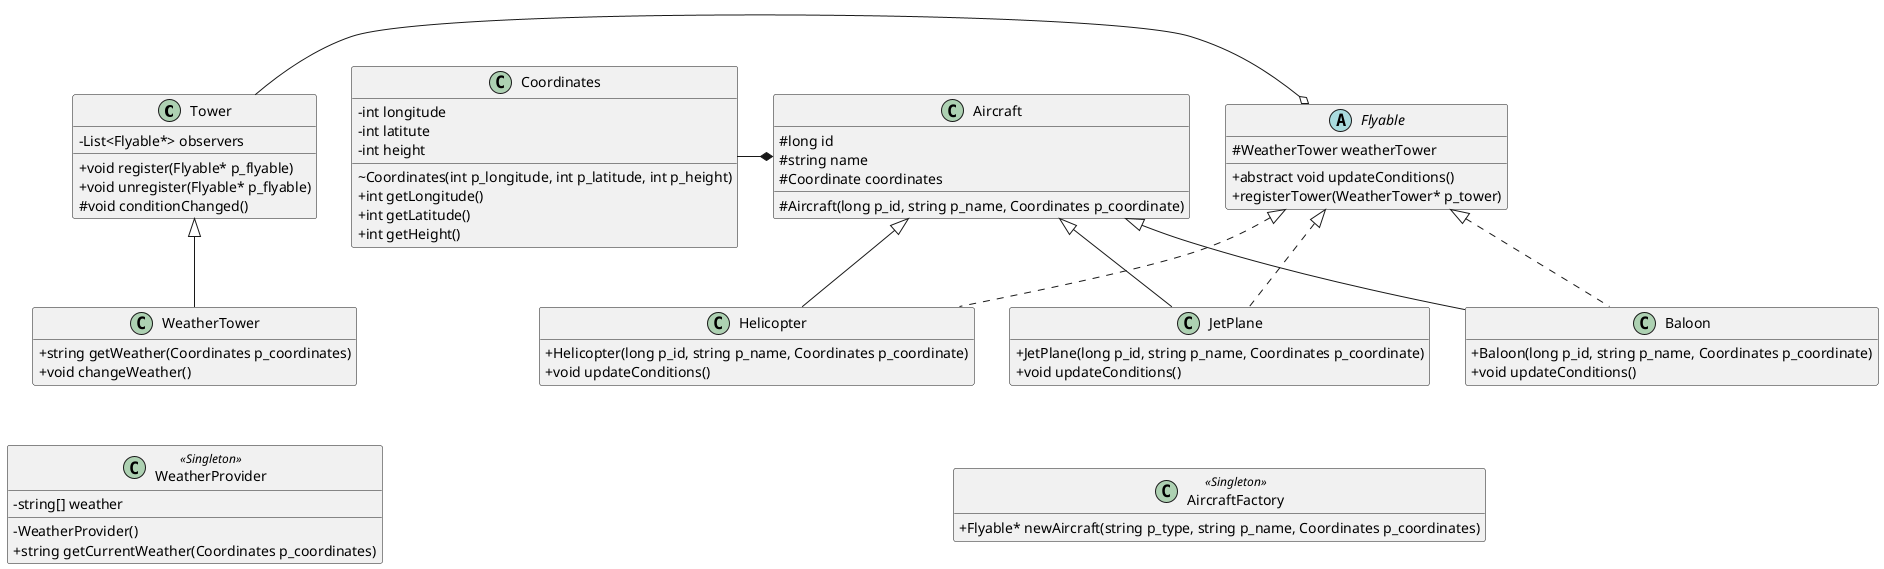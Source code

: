 @startuml
skinparam classAttributeIconSize 0
hide empty members
class Tower
{
- List<Flyable*> observers
+void register(Flyable* p_flyable)
+void unregister(Flyable* p_flyable)
#void conditionChanged()
}

class WeatherTower
{
+string getWeather(Coordinates p_coordinates)
+void changeWeather()
}

class WeatherProvider <<Singleton>>
{
-string[] weather
-WeatherProvider()
+string getCurrentWeather(Coordinates p_coordinates)
}

class Coordinates
{
-int longitude
-int latitute
-int height
~Coordinates(int p_longitude, int p_latitude, int p_height)
+int getLongitude()
+int getLatitude()
+int getHeight()
}

class Aircraft
{
#long id
#string name
#Coordinate coordinates
#Aircraft(long p_id, string p_name, Coordinates p_coordinate)
}

abstract Flyable
{
#WeatherTower weatherTower
+abstract void updateConditions()
+registerTower(WeatherTower* p_tower)
}

class Helicopter
{
+Helicopter(long p_id, string p_name, Coordinates p_coordinate)
+void updateConditions()
}

class JetPlane
{
+JetPlane(long p_id, string p_name, Coordinates p_coordinate)
+void updateConditions()
}

class Baloon
{
+Baloon(long p_id, string p_name, Coordinates p_coordinate)
+void updateConditions()
}

class AircraftFactory <<Singleton>>
{
+Flyable* newAircraft(string p_type, string p_name, Coordinates p_coordinates)
}

Tower <|-- WeatherTower
Tower -o Flyable
Coordinates -* Aircraft
Aircraft  -[hidden] Flyable 
Aircraft <|-- Helicopter
Aircraft <|-- JetPlane
Aircraft <|-- Baloon
Flyable <|.. Helicopter
Flyable <|.. JetPlane
Flyable <|.. Baloon

JetPlane -[hidden]- AircraftFactory
WeatherTower -[hidden]- WeatherProvider

@enduml
